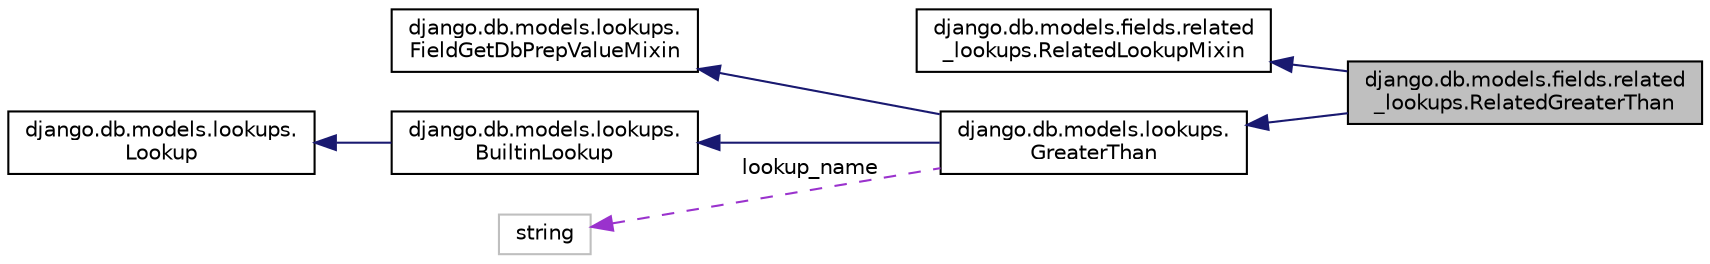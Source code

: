 digraph "django.db.models.fields.related_lookups.RelatedGreaterThan"
{
 // LATEX_PDF_SIZE
  edge [fontname="Helvetica",fontsize="10",labelfontname="Helvetica",labelfontsize="10"];
  node [fontname="Helvetica",fontsize="10",shape=record];
  rankdir="LR";
  Node1 [label="django.db.models.fields.related\l_lookups.RelatedGreaterThan",height=0.2,width=0.4,color="black", fillcolor="grey75", style="filled", fontcolor="black",tooltip=" "];
  Node2 -> Node1 [dir="back",color="midnightblue",fontsize="10",style="solid",fontname="Helvetica"];
  Node2 [label="django.db.models.fields.related\l_lookups.RelatedLookupMixin",height=0.2,width=0.4,color="black", fillcolor="white", style="filled",URL="$d3/dea/classdjango_1_1db_1_1models_1_1fields_1_1related__lookups_1_1_related_lookup_mixin.html",tooltip=" "];
  Node3 -> Node1 [dir="back",color="midnightblue",fontsize="10",style="solid",fontname="Helvetica"];
  Node3 [label="django.db.models.lookups.\lGreaterThan",height=0.2,width=0.4,color="black", fillcolor="white", style="filled",URL="$de/d49/classdjango_1_1db_1_1models_1_1lookups_1_1_greater_than.html",tooltip=" "];
  Node4 -> Node3 [dir="back",color="midnightblue",fontsize="10",style="solid",fontname="Helvetica"];
  Node4 [label="django.db.models.lookups.\lFieldGetDbPrepValueMixin",height=0.2,width=0.4,color="black", fillcolor="white", style="filled",URL="$df/d62/classdjango_1_1db_1_1models_1_1lookups_1_1_field_get_db_prep_value_mixin.html",tooltip=" "];
  Node5 -> Node3 [dir="back",color="midnightblue",fontsize="10",style="solid",fontname="Helvetica"];
  Node5 [label="django.db.models.lookups.\lBuiltinLookup",height=0.2,width=0.4,color="black", fillcolor="white", style="filled",URL="$dd/daa/classdjango_1_1db_1_1models_1_1lookups_1_1_builtin_lookup.html",tooltip=" "];
  Node6 -> Node5 [dir="back",color="midnightblue",fontsize="10",style="solid",fontname="Helvetica"];
  Node6 [label="django.db.models.lookups.\lLookup",height=0.2,width=0.4,color="black", fillcolor="white", style="filled",URL="$dd/de0/classdjango_1_1db_1_1models_1_1lookups_1_1_lookup.html",tooltip=" "];
  Node7 -> Node3 [dir="back",color="darkorchid3",fontsize="10",style="dashed",label=" lookup_name" ,fontname="Helvetica"];
  Node7 [label="string",height=0.2,width=0.4,color="grey75", fillcolor="white", style="filled",tooltip=" "];
}
